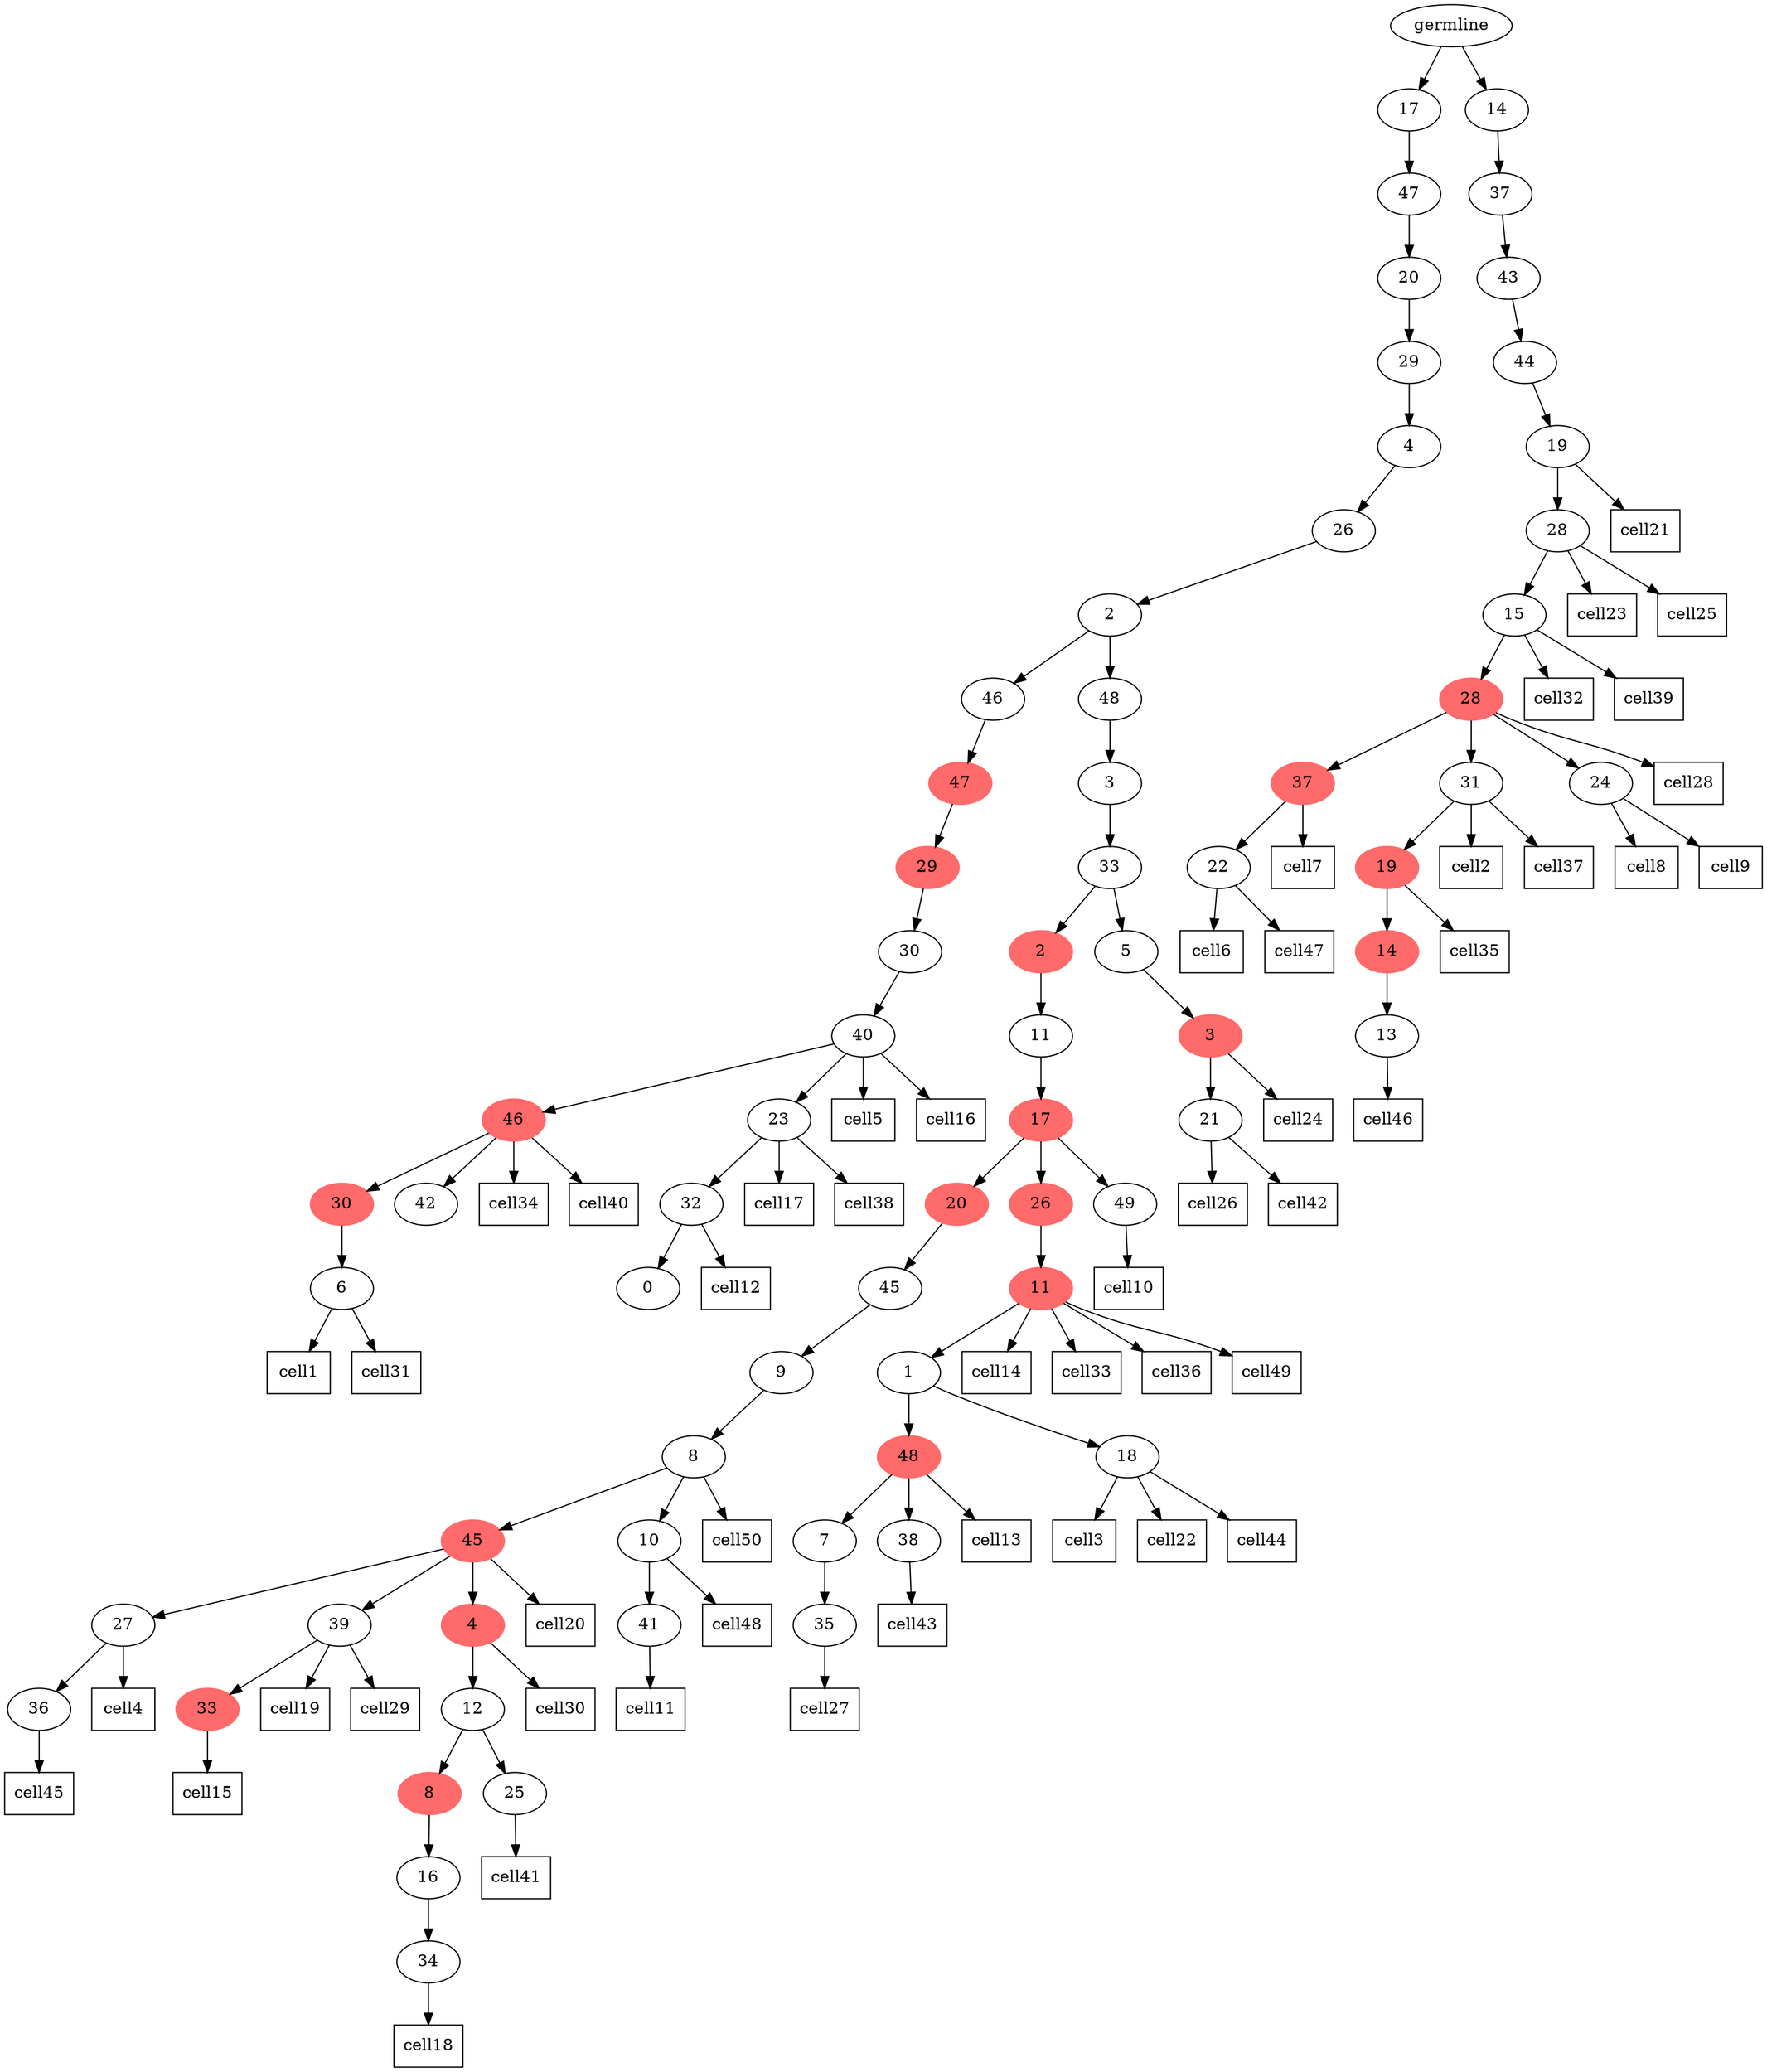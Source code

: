 digraph g {
	"68" -> "69";
	"69" [label="6"];
	"66" -> "67";
	"67" [label="42"];
	"66" -> "68";
	"68" [color=indianred1, style=filled, label="30"];
	"64" -> "65";
	"65" [label="0"];
	"63" -> "64";
	"64" [label="32"];
	"62" -> "63";
	"63" [label="23"];
	"62" -> "66";
	"66" [color=indianred1, style=filled, label="46"];
	"61" -> "62";
	"62" [label="40"];
	"60" -> "61";
	"61" [label="30"];
	"59" -> "60";
	"60" [color=indianred1, style=filled, label="29"];
	"58" -> "59";
	"59" [color=indianred1, style=filled, label="47"];
	"55" -> "56";
	"56" [label="36"];
	"53" -> "54";
	"54" [color=indianred1, style=filled, label="33"];
	"50" -> "51";
	"51" [label="34"];
	"49" -> "50";
	"50" [label="16"];
	"48" -> "49";
	"49" [color=indianred1, style=filled, label="8"];
	"48" -> "52";
	"52" [label="25"];
	"47" -> "48";
	"48" [label="12"];
	"46" -> "47";
	"47" [color=indianred1, style=filled, label="4"];
	"46" -> "53";
	"53" [label="39"];
	"46" -> "55";
	"55" [label="27"];
	"44" -> "45";
	"45" [label="41"];
	"43" -> "44";
	"44" [label="10"];
	"43" -> "46";
	"46" [color=indianred1, style=filled, label="45"];
	"42" -> "43";
	"43" [label="8"];
	"41" -> "42";
	"42" [label="9"];
	"40" -> "41";
	"41" [label="45"];
	"37" -> "38";
	"38" [label="35"];
	"36" -> "37";
	"37" [label="7"];
	"36" -> "39";
	"39" [label="38"];
	"34" -> "35";
	"35" [label="18"];
	"34" -> "36";
	"36" [color=indianred1, style=filled, label="48"];
	"33" -> "34";
	"34" [label="1"];
	"32" -> "33";
	"33" [color=indianred1, style=filled, label="11"];
	"31" -> "32";
	"32" [color=indianred1, style=filled, label="26"];
	"31" -> "40";
	"40" [color=indianred1, style=filled, label="20"];
	"31" -> "57";
	"57" [label="49"];
	"30" -> "31";
	"31" [color=indianred1, style=filled, label="17"];
	"29" -> "30";
	"30" [label="11"];
	"27" -> "28";
	"28" [label="21"];
	"26" -> "27";
	"27" [color=indianred1, style=filled, label="3"];
	"25" -> "26";
	"26" [label="5"];
	"25" -> "29";
	"29" [color=indianred1, style=filled, label="2"];
	"24" -> "25";
	"25" [label="33"];
	"23" -> "24";
	"24" [label="3"];
	"22" -> "23";
	"23" [label="48"];
	"22" -> "58";
	"58" [label="46"];
	"21" -> "22";
	"22" [label="2"];
	"20" -> "21";
	"21" [label="26"];
	"19" -> "20";
	"20" [label="4"];
	"18" -> "19";
	"19" [label="29"];
	"17" -> "18";
	"18" [label="20"];
	"16" -> "17";
	"17" [label="47"];
	"14" -> "15";
	"15" [label="22"];
	"11" -> "12";
	"12" [label="13"];
	"10" -> "11";
	"11" [color=indianred1, style=filled, label="14"];
	"9" -> "10";
	"10" [color=indianred1, style=filled, label="19"];
	"8" -> "9";
	"9" [label="31"];
	"8" -> "13";
	"13" [label="24"];
	"8" -> "14";
	"14" [color=indianred1, style=filled, label="37"];
	"7" -> "8";
	"8" [color=indianred1, style=filled, label="28"];
	"6" -> "7";
	"7" [label="15"];
	"5" -> "6";
	"6" [label="28"];
	"4" -> "5";
	"5" [label="19"];
	"3" -> "4";
	"4" [label="44"];
	"2" -> "3";
	"3" [label="43"];
	"1" -> "2";
	"2" [label="37"];
	"0" -> "1";
	"1" [label="14"];
	"0" -> "16";
	"16" [label="17"];
	"0" [label="germline"];
	"69" -> cell1;
	cell1 [shape=box]
	"9" -> cell2;
	cell2 [shape=box]
	"35" -> cell3;
	cell3 [shape=box]
	"55" -> cell4;
	cell4 [shape=box]
	"62" -> cell5;
	cell5 [shape=box]
	"15" -> cell6;
	cell6 [shape=box]
	"14" -> cell7;
	cell7 [shape=box]
	"13" -> cell8;
	cell8 [shape=box]
	"13" -> cell9;
	cell9 [shape=box]
	"57" -> cell10;
	cell10 [shape=box]
	"45" -> cell11;
	cell11 [shape=box]
	"64" -> cell12;
	cell12 [shape=box]
	"36" -> cell13;
	cell13 [shape=box]
	"33" -> cell14;
	cell14 [shape=box]
	"54" -> cell15;
	cell15 [shape=box]
	"62" -> cell16;
	cell16 [shape=box]
	"63" -> cell17;
	cell17 [shape=box]
	"51" -> cell18;
	cell18 [shape=box]
	"53" -> cell19;
	cell19 [shape=box]
	"46" -> cell20;
	cell20 [shape=box]
	"5" -> cell21;
	cell21 [shape=box]
	"35" -> cell22;
	cell22 [shape=box]
	"6" -> cell23;
	cell23 [shape=box]
	"27" -> cell24;
	cell24 [shape=box]
	"6" -> cell25;
	cell25 [shape=box]
	"28" -> cell26;
	cell26 [shape=box]
	"38" -> cell27;
	cell27 [shape=box]
	"8" -> cell28;
	cell28 [shape=box]
	"53" -> cell29;
	cell29 [shape=box]
	"47" -> cell30;
	cell30 [shape=box]
	"69" -> cell31;
	cell31 [shape=box]
	"7" -> cell32;
	cell32 [shape=box]
	"33" -> cell33;
	cell33 [shape=box]
	"66" -> cell34;
	cell34 [shape=box]
	"10" -> cell35;
	cell35 [shape=box]
	"33" -> cell36;
	cell36 [shape=box]
	"9" -> cell37;
	cell37 [shape=box]
	"63" -> cell38;
	cell38 [shape=box]
	"7" -> cell39;
	cell39 [shape=box]
	"66" -> cell40;
	cell40 [shape=box]
	"52" -> cell41;
	cell41 [shape=box]
	"28" -> cell42;
	cell42 [shape=box]
	"39" -> cell43;
	cell43 [shape=box]
	"35" -> cell44;
	cell44 [shape=box]
	"56" -> cell45;
	cell45 [shape=box]
	"12" -> cell46;
	cell46 [shape=box]
	"15" -> cell47;
	cell47 [shape=box]
	"44" -> cell48;
	cell48 [shape=box]
	"33" -> cell49;
	cell49 [shape=box]
	"43" -> cell50;
	cell50 [shape=box]
}
